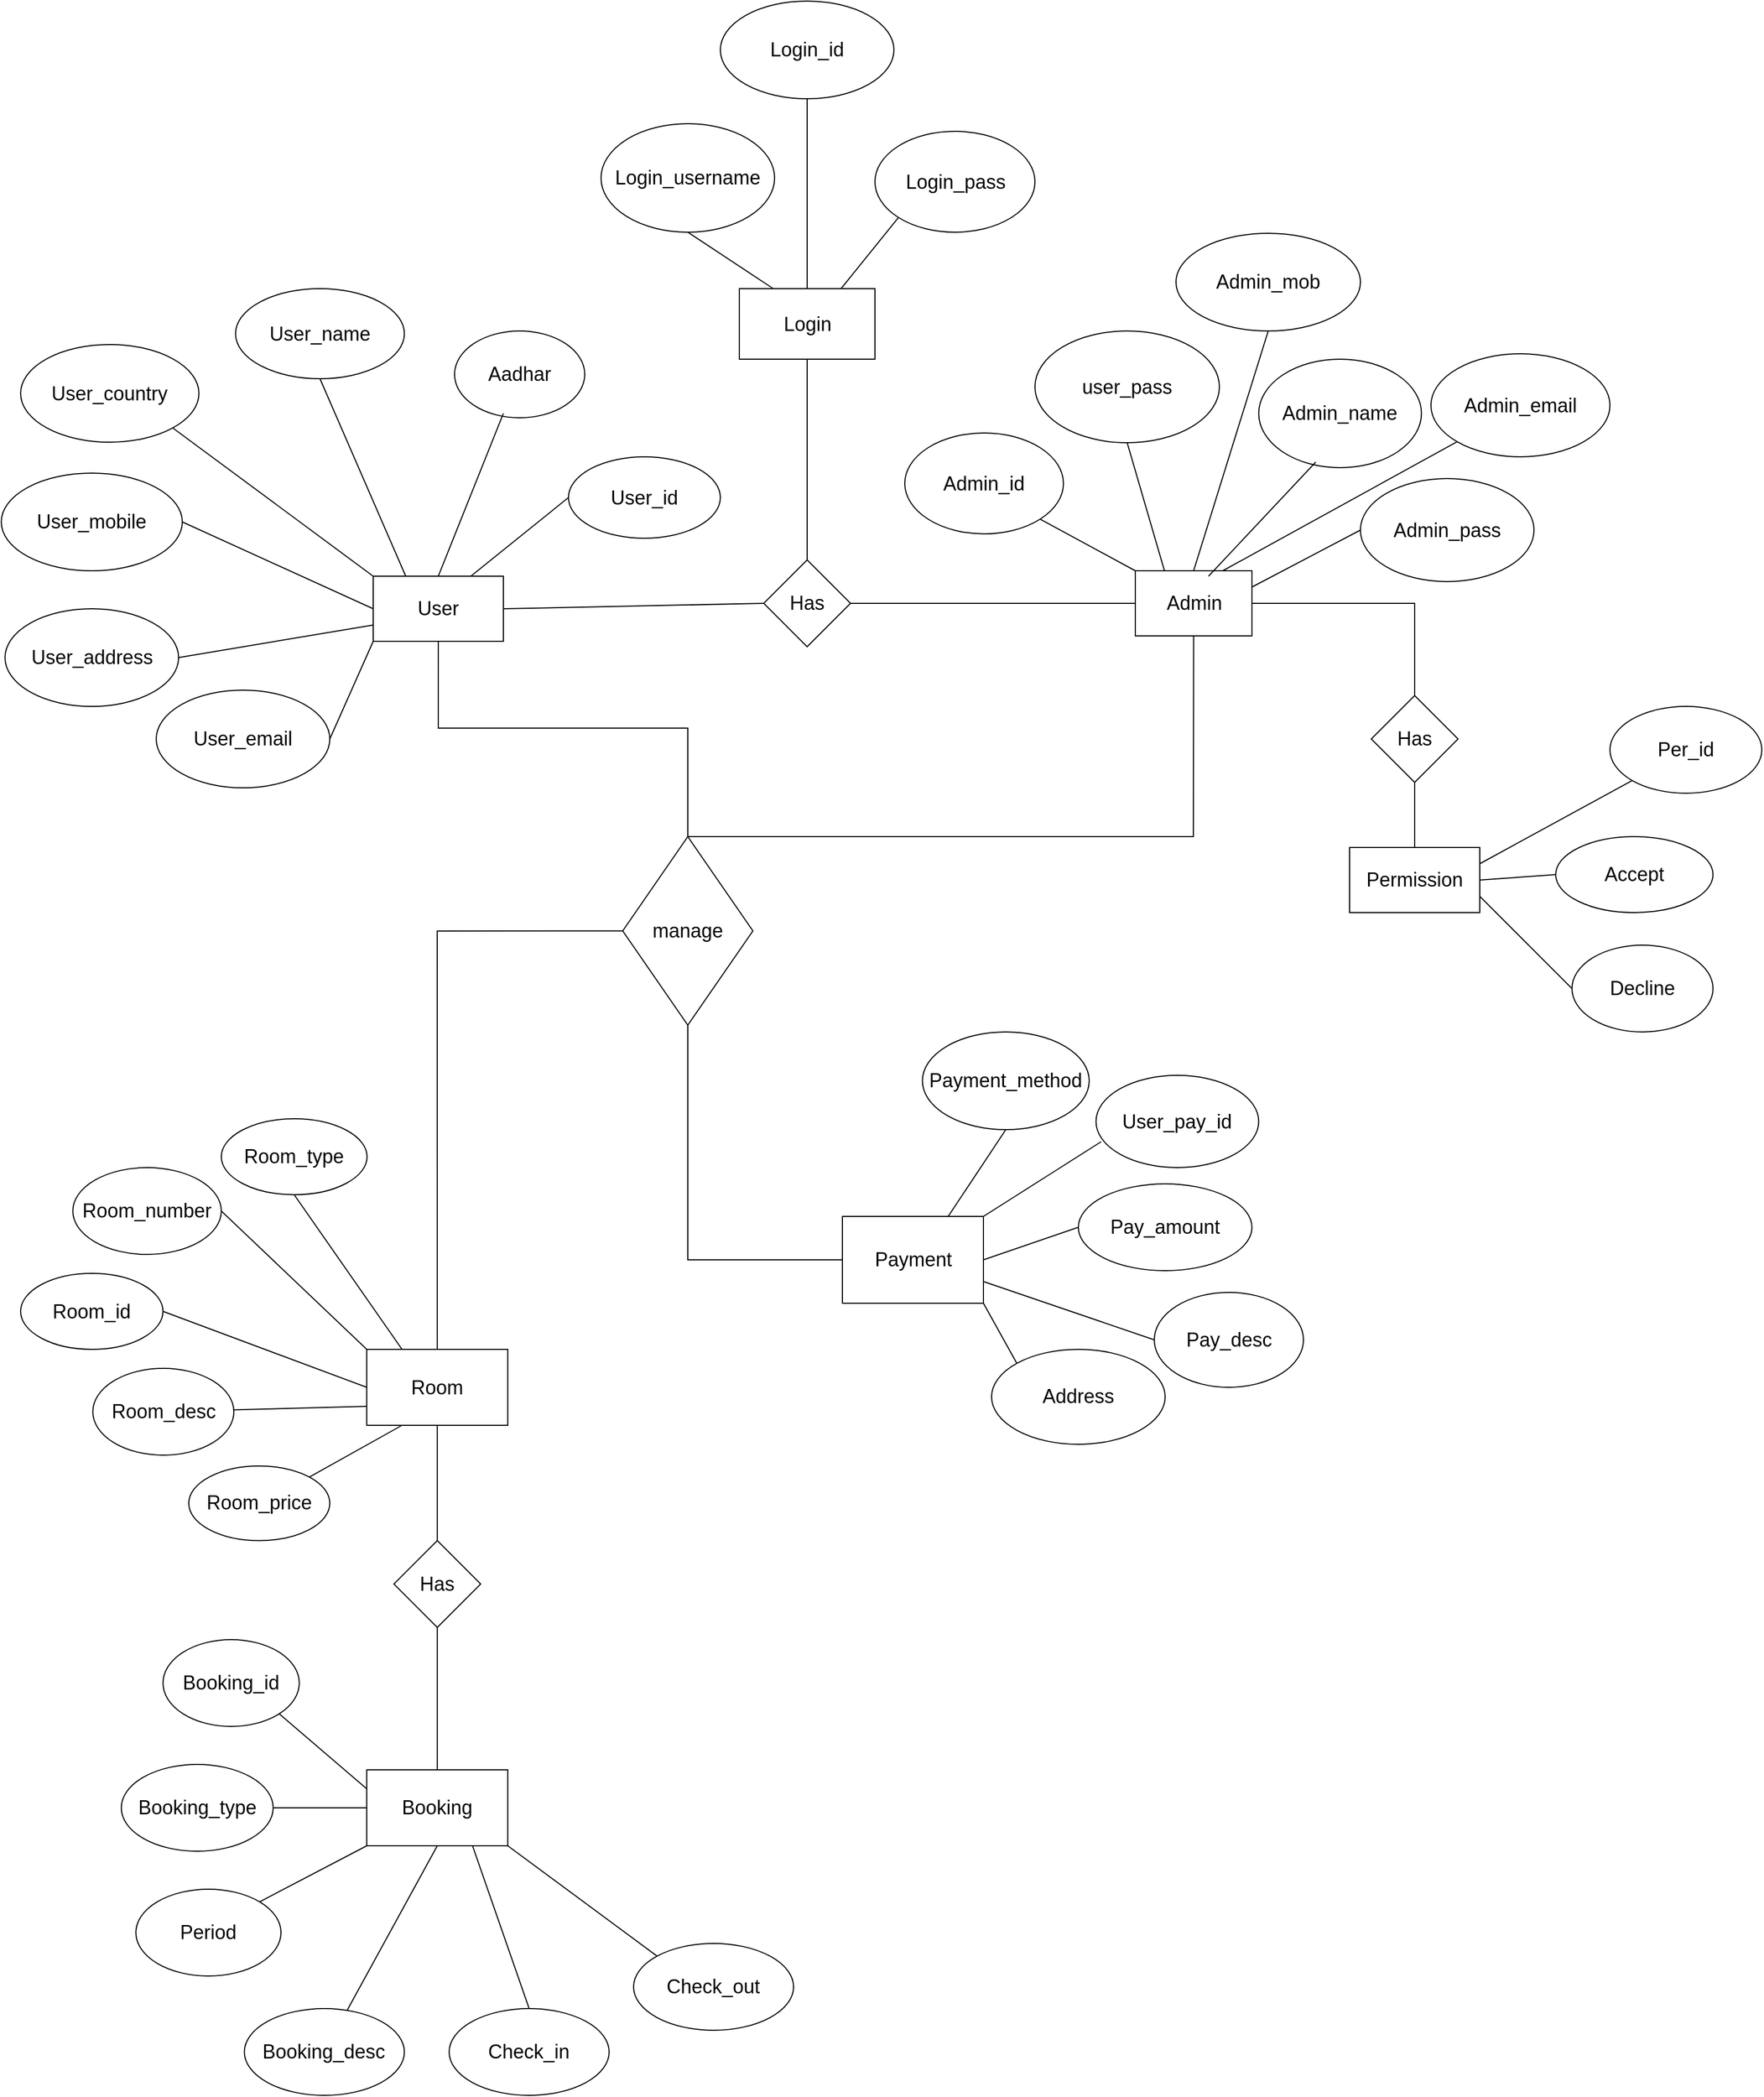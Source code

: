 <mxfile version="21.8.2" type="device">
  <diagram id="R2lEEEUBdFMjLlhIrx00" name="Page-1">
    <mxGraphModel dx="2614" dy="2113" grid="1" gridSize="10" guides="1" tooltips="1" connect="1" arrows="1" fold="1" page="1" pageScale="1" pageWidth="850" pageHeight="1100" math="0" shadow="0" extFonts="Permanent Marker^https://fonts.googleapis.com/css?family=Permanent+Marker">
      <root>
        <mxCell id="0" />
        <mxCell id="1" parent="0" />
        <mxCell id="3sBckK8ojPLTGzXsMFCY-1" value="&lt;font style=&quot;font-size: 18px;&quot;&gt;User&lt;/font&gt;" style="rounded=0;whiteSpace=wrap;html=1;" parent="1" vertex="1">
          <mxGeometry x="230.01" y="260" width="120" height="60" as="geometry" />
        </mxCell>
        <mxCell id="3sBckK8ojPLTGzXsMFCY-2" value="&lt;font style=&quot;font-size: 18px;&quot;&gt;User_id&lt;/font&gt;" style="ellipse;whiteSpace=wrap;html=1;" parent="1" vertex="1">
          <mxGeometry x="410" y="150" width="140" height="75" as="geometry" />
        </mxCell>
        <mxCell id="3sBckK8ojPLTGzXsMFCY-3" value="&lt;font style=&quot;font-size: 18px;&quot;&gt;User_name&lt;/font&gt;" style="ellipse;whiteSpace=wrap;html=1;" parent="1" vertex="1">
          <mxGeometry x="103.13" y="-5" width="155.61" height="83" as="geometry" />
        </mxCell>
        <mxCell id="3sBckK8ojPLTGzXsMFCY-4" value="&lt;font style=&quot;font-size: 18px;&quot;&gt;User_mobile&lt;/font&gt;" style="ellipse;whiteSpace=wrap;html=1;" parent="1" vertex="1">
          <mxGeometry x="-112.82" y="165" width="166.87" height="90" as="geometry" />
        </mxCell>
        <mxCell id="3sBckK8ojPLTGzXsMFCY-5" value="&lt;font style=&quot;font-size: 18px;&quot;&gt;User_address&lt;/font&gt;" style="ellipse;whiteSpace=wrap;html=1;" parent="1" vertex="1">
          <mxGeometry x="-109.38" y="290" width="160" height="90" as="geometry" />
        </mxCell>
        <mxCell id="3sBckK8ojPLTGzXsMFCY-6" value="&lt;font style=&quot;font-size: 18px;&quot;&gt;User_email&lt;/font&gt;" style="ellipse;whiteSpace=wrap;html=1;" parent="1" vertex="1">
          <mxGeometry x="30" y="365" width="160" height="90" as="geometry" />
        </mxCell>
        <mxCell id="3sBckK8ojPLTGzXsMFCY-8" value="&lt;font style=&quot;font-size: 18px;&quot;&gt;User_country&lt;/font&gt;" style="ellipse;whiteSpace=wrap;html=1;" parent="1" vertex="1">
          <mxGeometry x="-95" y="46.5" width="164.37" height="90" as="geometry" />
        </mxCell>
        <mxCell id="3sBckK8ojPLTGzXsMFCY-15" value="&lt;font style=&quot;font-size: 18px;&quot;&gt;Room&lt;/font&gt;" style="rounded=0;whiteSpace=wrap;html=1;" parent="1" vertex="1">
          <mxGeometry x="224.07" y="972.5" width="130" height="70" as="geometry" />
        </mxCell>
        <mxCell id="3sBckK8ojPLTGzXsMFCY-16" value="&lt;font style=&quot;font-size: 18px;&quot;&gt;Room_price&lt;/font&gt;" style="ellipse;whiteSpace=wrap;html=1;" parent="1" vertex="1">
          <mxGeometry x="60" y="1080" width="130" height="68.75" as="geometry" />
        </mxCell>
        <mxCell id="3sBckK8ojPLTGzXsMFCY-17" value="&lt;font style=&quot;font-size: 18px;&quot;&gt;Room_id&lt;/font&gt;" style="ellipse;whiteSpace=wrap;html=1;" parent="1" vertex="1">
          <mxGeometry x="-95" y="902.5" width="131.25" height="70" as="geometry" />
        </mxCell>
        <mxCell id="3sBckK8ojPLTGzXsMFCY-18" value="&lt;font style=&quot;font-size: 18px;&quot;&gt;Room_type&lt;/font&gt;" style="ellipse;whiteSpace=wrap;html=1;" parent="1" vertex="1">
          <mxGeometry x="90" y="760" width="134.37" height="70" as="geometry" />
        </mxCell>
        <mxCell id="3sBckK8ojPLTGzXsMFCY-19" value="&lt;font style=&quot;font-size: 18px;&quot;&gt;Room_number&lt;/font&gt;" style="ellipse;whiteSpace=wrap;html=1;" parent="1" vertex="1">
          <mxGeometry x="-46.87" y="805" width="136.87" height="80" as="geometry" />
        </mxCell>
        <mxCell id="3sBckK8ojPLTGzXsMFCY-31" value="&lt;font style=&quot;font-size: 18px;&quot;&gt;Payment&lt;/font&gt;" style="rounded=0;whiteSpace=wrap;html=1;direction=south;rotation=0;" parent="1" vertex="1">
          <mxGeometry x="662.5" y="850" width="130" height="80" as="geometry" />
        </mxCell>
        <mxCell id="3sBckK8ojPLTGzXsMFCY-33" value="&lt;font style=&quot;font-size: 18px;&quot;&gt;Pay_amount&lt;/font&gt;" style="ellipse;whiteSpace=wrap;html=1;" parent="1" vertex="1">
          <mxGeometry x="880" y="820" width="160" height="80" as="geometry" />
        </mxCell>
        <mxCell id="3sBckK8ojPLTGzXsMFCY-35" value="&lt;font style=&quot;font-size: 18px;&quot;&gt;Pay_desc&lt;/font&gt;" style="ellipse;whiteSpace=wrap;html=1;" parent="1" vertex="1">
          <mxGeometry x="950" y="920" width="137.5" height="87.5" as="geometry" />
        </mxCell>
        <mxCell id="3sBckK8ojPLTGzXsMFCY-36" value="&lt;font style=&quot;font-size: 18px;&quot;&gt;User_pay_id&lt;/font&gt;" style="ellipse;whiteSpace=wrap;html=1;" parent="1" vertex="1">
          <mxGeometry x="896.25" y="720" width="150" height="85" as="geometry" />
        </mxCell>
        <mxCell id="3sBckK8ojPLTGzXsMFCY-37" value="&lt;font style=&quot;font-size: 18px;&quot;&gt;Address&lt;/font&gt;" style="ellipse;whiteSpace=wrap;html=1;direction=south;rotation=0;" parent="1" vertex="1">
          <mxGeometry x="800" y="972.5" width="160" height="87.5" as="geometry" />
        </mxCell>
        <mxCell id="3sBckK8ojPLTGzXsMFCY-44" value="&lt;font style=&quot;font-size: 18px;&quot;&gt;Admin&lt;/font&gt;" style="rounded=0;whiteSpace=wrap;html=1;" parent="1" vertex="1">
          <mxGeometry x="932.5" y="255" width="107.5" height="60" as="geometry" />
        </mxCell>
        <mxCell id="3sBckK8ojPLTGzXsMFCY-45" value="&lt;font style=&quot;font-size: 18px;&quot;&gt;Admin_id&lt;/font&gt;" style="ellipse;whiteSpace=wrap;html=1;" parent="1" vertex="1">
          <mxGeometry x="720" y="128" width="146.25" height="93" as="geometry" />
        </mxCell>
        <mxCell id="3sBckK8ojPLTGzXsMFCY-46" value="&lt;font style=&quot;font-size: 18px;&quot;&gt;user_pass&lt;/font&gt;" style="ellipse;whiteSpace=wrap;html=1;" parent="1" vertex="1">
          <mxGeometry x="840" y="34" width="170" height="103" as="geometry" />
        </mxCell>
        <mxCell id="3sBckK8ojPLTGzXsMFCY-47" value="&lt;font style=&quot;font-size: 18px;&quot;&gt;Admin_name&lt;/font&gt;" style="ellipse;whiteSpace=wrap;html=1;" parent="1" vertex="1">
          <mxGeometry x="1046.25" y="60" width="150" height="100" as="geometry" />
        </mxCell>
        <mxCell id="3sBckK8ojPLTGzXsMFCY-49" value="&lt;font style=&quot;font-size: 18px;&quot;&gt;Admin_pass&lt;/font&gt;" style="ellipse;whiteSpace=wrap;html=1;" parent="1" vertex="1">
          <mxGeometry x="1140" y="170" width="160" height="95" as="geometry" />
        </mxCell>
        <mxCell id="3sBckK8ojPLTGzXsMFCY-50" value="&lt;font style=&quot;font-size: 18px;&quot;&gt;Admin_email&lt;/font&gt;" style="ellipse;whiteSpace=wrap;html=1;" parent="1" vertex="1">
          <mxGeometry x="1205" y="55" width="165" height="95" as="geometry" />
        </mxCell>
        <mxCell id="3sBckK8ojPLTGzXsMFCY-51" value="&lt;font style=&quot;font-size: 18px;&quot;&gt;Admin_mob&lt;/font&gt;" style="ellipse;whiteSpace=wrap;html=1;" parent="1" vertex="1">
          <mxGeometry x="970" y="-56" width="170" height="90" as="geometry" />
        </mxCell>
        <mxCell id="3sBckK8ojPLTGzXsMFCY-52" value="&lt;font style=&quot;font-size: 18px;&quot;&gt;Login&lt;/font&gt;" style="whiteSpace=wrap;html=1;rounded=0;" parent="1" vertex="1">
          <mxGeometry x="567.5" y="-5" width="125" height="65" as="geometry" />
        </mxCell>
        <mxCell id="3sBckK8ojPLTGzXsMFCY-54" value="&lt;font style=&quot;font-size: 18px;&quot;&gt;Login_username&lt;/font&gt;" style="ellipse;whiteSpace=wrap;html=1;" parent="1" vertex="1">
          <mxGeometry x="440" y="-157" width="160" height="100" as="geometry" />
        </mxCell>
        <mxCell id="3sBckK8ojPLTGzXsMFCY-55" value="&lt;font style=&quot;font-size: 18px;&quot;&gt;Login_pass&lt;/font&gt;" style="ellipse;whiteSpace=wrap;html=1;" parent="1" vertex="1">
          <mxGeometry x="692.5" y="-150" width="147.5" height="93" as="geometry" />
        </mxCell>
        <mxCell id="3sBckK8ojPLTGzXsMFCY-56" value="&lt;font style=&quot;font-size: 18px;&quot;&gt;Login_id&lt;/font&gt;" style="ellipse;whiteSpace=wrap;html=1;" parent="1" vertex="1">
          <mxGeometry x="550" y="-270" width="160" height="90" as="geometry" />
        </mxCell>
        <mxCell id="3sBckK8ojPLTGzXsMFCY-65" value="&lt;font style=&quot;font-size: 18px;&quot;&gt;Booking&lt;/font&gt;" style="rounded=0;whiteSpace=wrap;html=1;" parent="1" vertex="1">
          <mxGeometry x="224.07" y="1360" width="130" height="70" as="geometry" />
        </mxCell>
        <mxCell id="3sBckK8ojPLTGzXsMFCY-66" value="&lt;font style=&quot;font-size: 18px;&quot;&gt;Booking_desc&lt;/font&gt;" style="ellipse;whiteSpace=wrap;html=1;" parent="1" vertex="1">
          <mxGeometry x="111.25" y="1580" width="147.49" height="80" as="geometry" />
        </mxCell>
        <mxCell id="3sBckK8ojPLTGzXsMFCY-67" value="&lt;font style=&quot;font-size: 18px;&quot;&gt;Booking_type&lt;/font&gt;" style="ellipse;whiteSpace=wrap;html=1;" parent="1" vertex="1">
          <mxGeometry x="-2.19" y="1355" width="140" height="80" as="geometry" />
        </mxCell>
        <mxCell id="3sBckK8ojPLTGzXsMFCY-68" value="&lt;font style=&quot;font-size: 18px;&quot;&gt;Booking_id&lt;/font&gt;" style="ellipse;whiteSpace=wrap;html=1;" parent="1" vertex="1">
          <mxGeometry x="36.25" y="1240" width="125.63" height="80" as="geometry" />
        </mxCell>
        <mxCell id="3sBckK8ojPLTGzXsMFCY-71" value="&lt;font style=&quot;font-size: 18px;&quot;&gt;Period&lt;/font&gt;" style="ellipse;whiteSpace=wrap;html=1;" parent="1" vertex="1">
          <mxGeometry x="11.26" y="1470" width="133.75" height="80" as="geometry" />
        </mxCell>
        <mxCell id="3sBckK8ojPLTGzXsMFCY-75" value="&lt;font style=&quot;font-size: 18px;&quot;&gt;manage&lt;/font&gt;" style="rhombus;whiteSpace=wrap;html=1;" parent="1" vertex="1">
          <mxGeometry x="460" y="500" width="120" height="173.75" as="geometry" />
        </mxCell>
        <mxCell id="3sBckK8ojPLTGzXsMFCY-76" value="&lt;font style=&quot;font-size: 18px;&quot;&gt;Payment_method&lt;/font&gt;" style="ellipse;whiteSpace=wrap;html=1;" parent="1" vertex="1">
          <mxGeometry x="736.25" y="680" width="153.75" height="90" as="geometry" />
        </mxCell>
        <mxCell id="3sBckK8ojPLTGzXsMFCY-83" value="&lt;font style=&quot;font-size: 18px;&quot;&gt;Has&lt;/font&gt;" style="rhombus;whiteSpace=wrap;html=1;" parent="1" vertex="1">
          <mxGeometry x="590" y="245" width="80" height="80" as="geometry" />
        </mxCell>
        <mxCell id="3sBckK8ojPLTGzXsMFCY-84" value="" style="endArrow=none;html=1;rounded=0;exitX=0;exitY=0.5;exitDx=0;exitDy=0;entryX=1;entryY=0.5;entryDx=0;entryDy=0;" parent="1" source="3sBckK8ojPLTGzXsMFCY-83" target="3sBckK8ojPLTGzXsMFCY-1" edge="1">
          <mxGeometry width="50" height="50" relative="1" as="geometry">
            <mxPoint x="250" y="390" as="sourcePoint" />
            <mxPoint x="340" y="280" as="targetPoint" />
          </mxGeometry>
        </mxCell>
        <mxCell id="3sBckK8ojPLTGzXsMFCY-85" value="" style="endArrow=none;html=1;rounded=0;exitX=0.5;exitY=0;exitDx=0;exitDy=0;entryX=0.5;entryY=1;entryDx=0;entryDy=0;" parent="1" source="3sBckK8ojPLTGzXsMFCY-83" target="3sBckK8ojPLTGzXsMFCY-52" edge="1">
          <mxGeometry width="50" height="50" relative="1" as="geometry">
            <mxPoint x="250" y="390" as="sourcePoint" />
            <mxPoint x="560" y="280" as="targetPoint" />
            <Array as="points" />
          </mxGeometry>
        </mxCell>
        <mxCell id="3sBckK8ojPLTGzXsMFCY-86" value="" style="endArrow=none;html=1;rounded=0;entryX=1;entryY=0.5;entryDx=0;entryDy=0;exitX=0;exitY=0.5;exitDx=0;exitDy=0;" parent="1" source="3sBckK8ojPLTGzXsMFCY-44" target="3sBckK8ojPLTGzXsMFCY-83" edge="1">
          <mxGeometry width="50" height="50" relative="1" as="geometry">
            <mxPoint x="250" y="390" as="sourcePoint" />
            <mxPoint x="300" y="340" as="targetPoint" />
          </mxGeometry>
        </mxCell>
        <mxCell id="3sBckK8ojPLTGzXsMFCY-93" value="" style="endArrow=none;html=1;rounded=0;entryX=0;entryY=0.25;entryDx=0;entryDy=0;exitX=0.5;exitY=1;exitDx=0;exitDy=0;" parent="1" source="3sBckK8ojPLTGzXsMFCY-76" target="3sBckK8ojPLTGzXsMFCY-31" edge="1">
          <mxGeometry width="50" height="50" relative="1" as="geometry">
            <mxPoint x="380" y="610" as="sourcePoint" />
            <mxPoint x="430" y="560" as="targetPoint" />
          </mxGeometry>
        </mxCell>
        <mxCell id="3sBckK8ojPLTGzXsMFCY-95" value="" style="endArrow=none;html=1;rounded=0;exitX=0.5;exitY=0;exitDx=0;exitDy=0;entryX=0.5;entryY=1;entryDx=0;entryDy=0;" parent="1" source="3sBckK8ojPLTGzXsMFCY-75" target="3sBckK8ojPLTGzXsMFCY-1" edge="1">
          <mxGeometry width="50" height="50" relative="1" as="geometry">
            <mxPoint x="380" y="610" as="sourcePoint" />
            <mxPoint x="285" y="310" as="targetPoint" />
            <Array as="points">
              <mxPoint x="520" y="400" />
              <mxPoint x="290" y="400" />
            </Array>
          </mxGeometry>
        </mxCell>
        <mxCell id="3sBckK8ojPLTGzXsMFCY-96" value="" style="endArrow=none;html=1;rounded=0;entryX=0.5;entryY=1;entryDx=0;entryDy=0;exitX=0.5;exitY=1;exitDx=0;exitDy=0;" parent="1" source="3sBckK8ojPLTGzXsMFCY-31" target="3sBckK8ojPLTGzXsMFCY-75" edge="1">
          <mxGeometry width="50" height="50" relative="1" as="geometry">
            <mxPoint x="720" y="830" as="sourcePoint" />
            <mxPoint x="430" y="670" as="targetPoint" />
            <Array as="points">
              <mxPoint x="520" y="890" />
            </Array>
          </mxGeometry>
        </mxCell>
        <mxCell id="3sBckK8ojPLTGzXsMFCY-110" value="" style="endArrow=none;html=1;rounded=0;entryX=1;entryY=1;entryDx=0;entryDy=0;exitX=0;exitY=0;exitDx=0;exitDy=0;" parent="1" source="3sBckK8ojPLTGzXsMFCY-44" target="3sBckK8ojPLTGzXsMFCY-45" edge="1">
          <mxGeometry width="50" height="50" relative="1" as="geometry">
            <mxPoint x="440" y="420" as="sourcePoint" />
            <mxPoint x="490" y="370" as="targetPoint" />
          </mxGeometry>
        </mxCell>
        <mxCell id="3sBckK8ojPLTGzXsMFCY-111" value="" style="endArrow=none;html=1;rounded=0;entryX=0.5;entryY=1;entryDx=0;entryDy=0;exitX=0.25;exitY=0;exitDx=0;exitDy=0;" parent="1" source="3sBckK8ojPLTGzXsMFCY-44" target="3sBckK8ojPLTGzXsMFCY-46" edge="1">
          <mxGeometry width="50" height="50" relative="1" as="geometry">
            <mxPoint x="440" y="300" as="sourcePoint" />
            <mxPoint x="490" y="250" as="targetPoint" />
          </mxGeometry>
        </mxCell>
        <mxCell id="3sBckK8ojPLTGzXsMFCY-112" value="" style="endArrow=none;html=1;rounded=0;entryX=0.5;entryY=1;entryDx=0;entryDy=0;exitX=0.5;exitY=0;exitDx=0;exitDy=0;" parent="1" source="3sBckK8ojPLTGzXsMFCY-44" target="3sBckK8ojPLTGzXsMFCY-51" edge="1">
          <mxGeometry width="50" height="50" relative="1" as="geometry">
            <mxPoint x="986" y="250" as="sourcePoint" />
            <mxPoint x="460" y="60" as="targetPoint" />
            <Array as="points" />
          </mxGeometry>
        </mxCell>
        <mxCell id="3sBckK8ojPLTGzXsMFCY-113" value="" style="endArrow=none;html=1;rounded=0;entryX=0.35;entryY=0.949;entryDx=0;entryDy=0;entryPerimeter=0;" parent="1" target="3sBckK8ojPLTGzXsMFCY-47" edge="1">
          <mxGeometry width="50" height="50" relative="1" as="geometry">
            <mxPoint x="1000" y="260" as="sourcePoint" />
            <mxPoint x="490" y="250" as="targetPoint" />
          </mxGeometry>
        </mxCell>
        <mxCell id="3sBckK8ojPLTGzXsMFCY-114" value="" style="endArrow=none;html=1;rounded=0;entryX=0;entryY=1;entryDx=0;entryDy=0;exitX=0.75;exitY=0;exitDx=0;exitDy=0;" parent="1" source="3sBckK8ojPLTGzXsMFCY-44" target="3sBckK8ojPLTGzXsMFCY-50" edge="1">
          <mxGeometry width="50" height="50" relative="1" as="geometry">
            <mxPoint x="440" y="300" as="sourcePoint" />
            <mxPoint x="490" y="250" as="targetPoint" />
          </mxGeometry>
        </mxCell>
        <mxCell id="3sBckK8ojPLTGzXsMFCY-115" value="" style="endArrow=none;html=1;rounded=0;exitX=1;exitY=0.25;exitDx=0;exitDy=0;entryX=0;entryY=0.5;entryDx=0;entryDy=0;" parent="1" source="3sBckK8ojPLTGzXsMFCY-44" target="3sBckK8ojPLTGzXsMFCY-49" edge="1">
          <mxGeometry width="50" height="50" relative="1" as="geometry">
            <mxPoint x="440" y="300" as="sourcePoint" />
            <mxPoint x="1130" y="240" as="targetPoint" />
            <Array as="points" />
          </mxGeometry>
        </mxCell>
        <mxCell id="3sBckK8ojPLTGzXsMFCY-116" value="" style="endArrow=none;html=1;rounded=0;entryX=0;entryY=0.5;entryDx=0;entryDy=0;exitX=0.75;exitY=0;exitDx=0;exitDy=0;" parent="1" source="3sBckK8ojPLTGzXsMFCY-1" target="3sBckK8ojPLTGzXsMFCY-2" edge="1">
          <mxGeometry width="50" height="50" relative="1" as="geometry">
            <mxPoint x="440" y="330" as="sourcePoint" />
            <mxPoint x="490" y="280" as="targetPoint" />
          </mxGeometry>
        </mxCell>
        <mxCell id="3sBckK8ojPLTGzXsMFCY-117" value="" style="endArrow=none;html=1;rounded=0;entryX=0.5;entryY=1;entryDx=0;entryDy=0;exitX=0.25;exitY=0;exitDx=0;exitDy=0;" parent="1" source="3sBckK8ojPLTGzXsMFCY-1" target="3sBckK8ojPLTGzXsMFCY-3" edge="1">
          <mxGeometry width="50" height="50" relative="1" as="geometry">
            <mxPoint x="440" y="330" as="sourcePoint" />
            <mxPoint x="490" y="280" as="targetPoint" />
          </mxGeometry>
        </mxCell>
        <mxCell id="3sBckK8ojPLTGzXsMFCY-118" value="" style="endArrow=none;html=1;rounded=0;entryX=1;entryY=1;entryDx=0;entryDy=0;exitX=0;exitY=0;exitDx=0;exitDy=0;" parent="1" source="3sBckK8ojPLTGzXsMFCY-1" target="3sBckK8ojPLTGzXsMFCY-8" edge="1">
          <mxGeometry width="50" height="50" relative="1" as="geometry">
            <mxPoint x="240" y="273" as="sourcePoint" />
            <mxPoint x="490" y="280" as="targetPoint" />
          </mxGeometry>
        </mxCell>
        <mxCell id="3sBckK8ojPLTGzXsMFCY-119" value="" style="endArrow=none;html=1;rounded=0;entryX=0;entryY=0.5;entryDx=0;entryDy=0;exitX=1;exitY=0.5;exitDx=0;exitDy=0;" parent="1" source="3sBckK8ojPLTGzXsMFCY-4" target="3sBckK8ojPLTGzXsMFCY-1" edge="1">
          <mxGeometry width="50" height="50" relative="1" as="geometry">
            <mxPoint x="440" y="330" as="sourcePoint" />
            <mxPoint x="490" y="280" as="targetPoint" />
          </mxGeometry>
        </mxCell>
        <mxCell id="3sBckK8ojPLTGzXsMFCY-120" value="" style="endArrow=none;html=1;rounded=0;exitX=1;exitY=0.5;exitDx=0;exitDy=0;entryX=0;entryY=0.75;entryDx=0;entryDy=0;" parent="1" source="3sBckK8ojPLTGzXsMFCY-5" target="3sBckK8ojPLTGzXsMFCY-1" edge="1">
          <mxGeometry width="50" height="50" relative="1" as="geometry">
            <mxPoint x="440" y="330" as="sourcePoint" />
            <mxPoint x="490" y="280" as="targetPoint" />
          </mxGeometry>
        </mxCell>
        <mxCell id="3sBckK8ojPLTGzXsMFCY-121" value="" style="endArrow=none;html=1;rounded=0;exitX=1;exitY=0.5;exitDx=0;exitDy=0;entryX=0;entryY=1;entryDx=0;entryDy=0;" parent="1" source="3sBckK8ojPLTGzXsMFCY-6" target="3sBckK8ojPLTGzXsMFCY-1" edge="1">
          <mxGeometry width="50" height="50" relative="1" as="geometry">
            <mxPoint x="440" y="330" as="sourcePoint" />
            <mxPoint x="490" y="280" as="targetPoint" />
          </mxGeometry>
        </mxCell>
        <mxCell id="3sBckK8ojPLTGzXsMFCY-122" value="" style="endArrow=none;html=1;rounded=0;entryX=0.5;entryY=1;entryDx=0;entryDy=0;exitX=0.5;exitY=0;exitDx=0;exitDy=0;" parent="1" source="3sBckK8ojPLTGzXsMFCY-52" target="3sBckK8ojPLTGzXsMFCY-56" edge="1">
          <mxGeometry width="50" height="50" relative="1" as="geometry">
            <mxPoint x="440" y="360" as="sourcePoint" />
            <mxPoint x="490" y="310" as="targetPoint" />
          </mxGeometry>
        </mxCell>
        <mxCell id="3sBckK8ojPLTGzXsMFCY-123" value="" style="endArrow=none;html=1;rounded=0;entryX=0.5;entryY=1;entryDx=0;entryDy=0;exitX=0.25;exitY=0;exitDx=0;exitDy=0;" parent="1" source="3sBckK8ojPLTGzXsMFCY-52" target="3sBckK8ojPLTGzXsMFCY-54" edge="1">
          <mxGeometry width="50" height="50" relative="1" as="geometry">
            <mxPoint x="480" y="160" as="sourcePoint" />
            <mxPoint x="490" y="310" as="targetPoint" />
          </mxGeometry>
        </mxCell>
        <mxCell id="3sBckK8ojPLTGzXsMFCY-124" value="" style="endArrow=none;html=1;rounded=0;entryX=0;entryY=1;entryDx=0;entryDy=0;exitX=0.75;exitY=0;exitDx=0;exitDy=0;" parent="1" source="3sBckK8ojPLTGzXsMFCY-52" target="3sBckK8ojPLTGzXsMFCY-55" edge="1">
          <mxGeometry width="50" height="50" relative="1" as="geometry">
            <mxPoint x="440" y="360" as="sourcePoint" />
            <mxPoint x="490" y="310" as="targetPoint" />
            <Array as="points" />
          </mxGeometry>
        </mxCell>
        <mxCell id="3sBckK8ojPLTGzXsMFCY-131" value="" style="endArrow=none;html=1;rounded=0;entryX=1;entryY=0.5;entryDx=0;entryDy=0;exitX=0;exitY=0.5;exitDx=0;exitDy=0;" parent="1" source="3sBckK8ojPLTGzXsMFCY-15" target="3sBckK8ojPLTGzXsMFCY-17" edge="1">
          <mxGeometry width="50" height="50" relative="1" as="geometry">
            <mxPoint x="670" y="810" as="sourcePoint" />
            <mxPoint x="470" y="850" as="targetPoint" />
          </mxGeometry>
        </mxCell>
        <mxCell id="3sBckK8ojPLTGzXsMFCY-132" value="" style="endArrow=none;html=1;rounded=0;entryX=0.5;entryY=1;entryDx=0;entryDy=0;exitX=0.25;exitY=0;exitDx=0;exitDy=0;" parent="1" source="3sBckK8ojPLTGzXsMFCY-15" target="3sBckK8ojPLTGzXsMFCY-18" edge="1">
          <mxGeometry width="50" height="50" relative="1" as="geometry">
            <mxPoint x="420" y="900" as="sourcePoint" />
            <mxPoint x="470" y="850" as="targetPoint" />
          </mxGeometry>
        </mxCell>
        <mxCell id="3sBckK8ojPLTGzXsMFCY-133" value="" style="endArrow=none;html=1;rounded=0;entryX=1;entryY=0.5;entryDx=0;entryDy=0;exitX=0;exitY=0;exitDx=0;exitDy=0;" parent="1" source="3sBckK8ojPLTGzXsMFCY-15" target="3sBckK8ojPLTGzXsMFCY-19" edge="1">
          <mxGeometry width="50" height="50" relative="1" as="geometry">
            <mxPoint x="420" y="900" as="sourcePoint" />
            <mxPoint x="470" y="850" as="targetPoint" />
          </mxGeometry>
        </mxCell>
        <mxCell id="3sBckK8ojPLTGzXsMFCY-134" value="" style="endArrow=none;html=1;rounded=0;entryX=1;entryY=0;entryDx=0;entryDy=0;exitX=0.25;exitY=1;exitDx=0;exitDy=0;" parent="1" source="3sBckK8ojPLTGzXsMFCY-15" target="3sBckK8ojPLTGzXsMFCY-16" edge="1">
          <mxGeometry width="50" height="50" relative="1" as="geometry">
            <mxPoint x="631" y="853" as="sourcePoint" />
            <mxPoint x="470" y="850" as="targetPoint" />
          </mxGeometry>
        </mxCell>
        <mxCell id="3sBckK8ojPLTGzXsMFCY-135" value="" style="endArrow=none;html=1;rounded=0;entryX=1;entryY=0;entryDx=0;entryDy=0;exitX=0;exitY=1;exitDx=0;exitDy=0;" parent="1" source="3sBckK8ojPLTGzXsMFCY-65" target="3sBckK8ojPLTGzXsMFCY-71" edge="1">
          <mxGeometry width="50" height="50" relative="1" as="geometry">
            <mxPoint x="420" y="990" as="sourcePoint" />
            <mxPoint x="470" y="940" as="targetPoint" />
          </mxGeometry>
        </mxCell>
        <mxCell id="3sBckK8ojPLTGzXsMFCY-139" value="" style="endArrow=none;html=1;rounded=0;entryX=1;entryY=1;entryDx=0;entryDy=0;exitX=0;exitY=0.25;exitDx=0;exitDy=0;" parent="1" source="3sBckK8ojPLTGzXsMFCY-65" target="3sBckK8ojPLTGzXsMFCY-68" edge="1">
          <mxGeometry width="50" height="50" relative="1" as="geometry">
            <mxPoint x="420" y="990" as="sourcePoint" />
            <mxPoint x="470" y="940" as="targetPoint" />
            <Array as="points" />
          </mxGeometry>
        </mxCell>
        <mxCell id="3sBckK8ojPLTGzXsMFCY-140" value="" style="endArrow=none;html=1;rounded=0;entryX=1;entryY=0.5;entryDx=0;entryDy=0;exitX=0;exitY=0.5;exitDx=0;exitDy=0;" parent="1" source="3sBckK8ojPLTGzXsMFCY-65" target="3sBckK8ojPLTGzXsMFCY-67" edge="1">
          <mxGeometry width="50" height="50" relative="1" as="geometry">
            <mxPoint x="420" y="990" as="sourcePoint" />
            <mxPoint x="470" y="940" as="targetPoint" />
            <Array as="points" />
          </mxGeometry>
        </mxCell>
        <mxCell id="3sBckK8ojPLTGzXsMFCY-141" value="" style="endArrow=none;html=1;rounded=0;exitX=0.5;exitY=1;exitDx=0;exitDy=0;" parent="1" source="3sBckK8ojPLTGzXsMFCY-65" target="3sBckK8ojPLTGzXsMFCY-66" edge="1">
          <mxGeometry width="50" height="50" relative="1" as="geometry">
            <mxPoint x="350" y="1300" as="sourcePoint" />
            <mxPoint x="470" y="940" as="targetPoint" />
          </mxGeometry>
        </mxCell>
        <mxCell id="3sBckK8ojPLTGzXsMFCY-142" value="&lt;font style=&quot;font-size: 18px;&quot;&gt;Room_desc&lt;/font&gt;" style="ellipse;whiteSpace=wrap;html=1;" parent="1" vertex="1">
          <mxGeometry x="-28.43" y="990" width="130" height="80" as="geometry" />
        </mxCell>
        <mxCell id="3sBckK8ojPLTGzXsMFCY-143" value="" style="endArrow=none;html=1;rounded=0;entryX=0;entryY=0.75;entryDx=0;entryDy=0;" parent="1" source="3sBckK8ojPLTGzXsMFCY-142" target="3sBckK8ojPLTGzXsMFCY-15" edge="1">
          <mxGeometry width="50" height="50" relative="1" as="geometry">
            <mxPoint x="420" y="990" as="sourcePoint" />
            <mxPoint x="470" y="940" as="targetPoint" />
          </mxGeometry>
        </mxCell>
        <mxCell id="3sBckK8ojPLTGzXsMFCY-144" value="" style="endArrow=none;html=1;rounded=0;entryX=0;entryY=1;entryDx=0;entryDy=0;exitX=1;exitY=0;exitDx=0;exitDy=0;" parent="1" source="3sBckK8ojPLTGzXsMFCY-31" target="3sBckK8ojPLTGzXsMFCY-37" edge="1">
          <mxGeometry width="50" height="50" relative="1" as="geometry">
            <mxPoint x="380" y="740" as="sourcePoint" />
            <mxPoint x="430" y="690" as="targetPoint" />
          </mxGeometry>
        </mxCell>
        <mxCell id="3sBckK8ojPLTGzXsMFCY-146" value="" style="endArrow=none;html=1;rounded=0;entryX=0;entryY=0.5;entryDx=0;entryDy=0;exitX=0.75;exitY=0;exitDx=0;exitDy=0;" parent="1" source="3sBckK8ojPLTGzXsMFCY-31" target="3sBckK8ojPLTGzXsMFCY-35" edge="1">
          <mxGeometry width="50" height="50" relative="1" as="geometry">
            <mxPoint x="380" y="740" as="sourcePoint" />
            <mxPoint x="430" y="690" as="targetPoint" />
          </mxGeometry>
        </mxCell>
        <mxCell id="3sBckK8ojPLTGzXsMFCY-147" value="" style="endArrow=none;html=1;rounded=0;exitX=0.5;exitY=0;exitDx=0;exitDy=0;entryX=0;entryY=0.5;entryDx=0;entryDy=0;" parent="1" source="3sBckK8ojPLTGzXsMFCY-31" target="3sBckK8ojPLTGzXsMFCY-33" edge="1">
          <mxGeometry width="50" height="50" relative="1" as="geometry">
            <mxPoint x="380" y="740" as="sourcePoint" />
            <mxPoint x="1010" y="850" as="targetPoint" />
            <Array as="points" />
          </mxGeometry>
        </mxCell>
        <mxCell id="3sBckK8ojPLTGzXsMFCY-148" value="" style="endArrow=none;html=1;rounded=0;entryX=0.032;entryY=0.719;entryDx=0;entryDy=0;exitX=0;exitY=0;exitDx=0;exitDy=0;entryPerimeter=0;" parent="1" source="3sBckK8ojPLTGzXsMFCY-31" target="3sBckK8ojPLTGzXsMFCY-36" edge="1">
          <mxGeometry width="50" height="50" relative="1" as="geometry">
            <mxPoint x="380" y="740" as="sourcePoint" />
            <mxPoint x="430" y="690" as="targetPoint" />
          </mxGeometry>
        </mxCell>
        <mxCell id="UMABrETS_sxgD7Yc1D4Y-10" value="&lt;font style=&quot;font-size: 18px;&quot;&gt;Permission&lt;/font&gt;" style="rounded=0;whiteSpace=wrap;html=1;" parent="1" vertex="1">
          <mxGeometry x="1130" y="510" width="120" height="60" as="geometry" />
        </mxCell>
        <mxCell id="UMABrETS_sxgD7Yc1D4Y-13" value="" style="endArrow=none;html=1;rounded=0;entryX=1;entryY=0.25;entryDx=0;entryDy=0;exitX=0;exitY=1;exitDx=0;exitDy=0;" parent="1" source="UMABrETS_sxgD7Yc1D4Y-17" target="UMABrETS_sxgD7Yc1D4Y-10" edge="1">
          <mxGeometry width="50" height="50" relative="1" as="geometry">
            <mxPoint x="1020" y="420" as="sourcePoint" />
            <mxPoint x="520" y="480" as="targetPoint" />
          </mxGeometry>
        </mxCell>
        <mxCell id="UMABrETS_sxgD7Yc1D4Y-15" value="&lt;font style=&quot;font-size: 18px;&quot;&gt;Decline&lt;/font&gt;" style="ellipse;whiteSpace=wrap;html=1;" parent="1" vertex="1">
          <mxGeometry x="1335" y="600" width="130" height="80" as="geometry" />
        </mxCell>
        <mxCell id="UMABrETS_sxgD7Yc1D4Y-16" value="&lt;font style=&quot;font-size: 18px;&quot;&gt;Accept&lt;/font&gt;" style="ellipse;whiteSpace=wrap;html=1;" parent="1" vertex="1">
          <mxGeometry x="1320" y="500" width="145" height="70" as="geometry" />
        </mxCell>
        <mxCell id="UMABrETS_sxgD7Yc1D4Y-17" value="&lt;font style=&quot;font-size: 18px;&quot;&gt;Per_id&lt;/font&gt;" style="ellipse;whiteSpace=wrap;html=1;" parent="1" vertex="1">
          <mxGeometry x="1370" y="380" width="140" height="80" as="geometry" />
        </mxCell>
        <mxCell id="UMABrETS_sxgD7Yc1D4Y-18" value="" style="endArrow=none;html=1;rounded=0;entryX=0;entryY=0.5;entryDx=0;entryDy=0;exitX=1;exitY=0.5;exitDx=0;exitDy=0;" parent="1" source="UMABrETS_sxgD7Yc1D4Y-10" target="UMABrETS_sxgD7Yc1D4Y-16" edge="1">
          <mxGeometry width="50" height="50" relative="1" as="geometry">
            <mxPoint x="980" y="530" as="sourcePoint" />
            <mxPoint x="520" y="480" as="targetPoint" />
          </mxGeometry>
        </mxCell>
        <mxCell id="UMABrETS_sxgD7Yc1D4Y-19" value="" style="endArrow=none;html=1;rounded=0;entryX=0;entryY=0.5;entryDx=0;entryDy=0;exitX=1;exitY=0.75;exitDx=0;exitDy=0;" parent="1" source="UMABrETS_sxgD7Yc1D4Y-10" target="UMABrETS_sxgD7Yc1D4Y-15" edge="1">
          <mxGeometry width="50" height="50" relative="1" as="geometry">
            <mxPoint x="470" y="530" as="sourcePoint" />
            <mxPoint x="520" y="480" as="targetPoint" />
          </mxGeometry>
        </mxCell>
        <mxCell id="UMABrETS_sxgD7Yc1D4Y-20" value="" style="endArrow=none;html=1;rounded=0;entryX=1;entryY=0.5;entryDx=0;entryDy=0;exitX=0.5;exitY=0;exitDx=0;exitDy=0;" parent="1" source="UMABrETS_sxgD7Yc1D4Y-21" target="3sBckK8ojPLTGzXsMFCY-44" edge="1">
          <mxGeometry width="50" height="50" relative="1" as="geometry">
            <mxPoint x="940" y="310" as="sourcePoint" />
            <mxPoint x="520" y="480" as="targetPoint" />
            <Array as="points">
              <mxPoint x="1190" y="285" />
              <mxPoint x="1070" y="285" />
            </Array>
          </mxGeometry>
        </mxCell>
        <mxCell id="UMABrETS_sxgD7Yc1D4Y-21" value="&lt;font style=&quot;font-size: 18px;&quot;&gt;Has&lt;/font&gt;" style="rhombus;whiteSpace=wrap;html=1;" parent="1" vertex="1">
          <mxGeometry x="1150" y="370" width="80" height="80" as="geometry" />
        </mxCell>
        <mxCell id="UMABrETS_sxgD7Yc1D4Y-22" value="" style="endArrow=none;html=1;rounded=0;entryX=0.5;entryY=1;entryDx=0;entryDy=0;exitX=0.5;exitY=0;exitDx=0;exitDy=0;" parent="1" source="UMABrETS_sxgD7Yc1D4Y-10" target="UMABrETS_sxgD7Yc1D4Y-21" edge="1">
          <mxGeometry width="50" height="50" relative="1" as="geometry">
            <mxPoint x="470" y="530" as="sourcePoint" />
            <mxPoint x="520" y="480" as="targetPoint" />
          </mxGeometry>
        </mxCell>
        <mxCell id="UMABrETS_sxgD7Yc1D4Y-26" value="" style="endArrow=none;html=1;rounded=0;entryX=0.5;entryY=1;entryDx=0;entryDy=0;exitX=0.5;exitY=0;exitDx=0;exitDy=0;" parent="1" source="3sBckK8ojPLTGzXsMFCY-75" target="3sBckK8ojPLTGzXsMFCY-44" edge="1">
          <mxGeometry width="50" height="50" relative="1" as="geometry">
            <mxPoint x="470" y="620" as="sourcePoint" />
            <mxPoint x="520" y="570" as="targetPoint" />
            <Array as="points">
              <mxPoint x="986" y="500" />
            </Array>
          </mxGeometry>
        </mxCell>
        <mxCell id="UMABrETS_sxgD7Yc1D4Y-29" value="&lt;font style=&quot;font-size: 18px;&quot;&gt;Has&lt;/font&gt;" style="rhombus;whiteSpace=wrap;html=1;" parent="1" vertex="1">
          <mxGeometry x="249.07" y="1148.75" width="80" height="80" as="geometry" />
        </mxCell>
        <mxCell id="UMABrETS_sxgD7Yc1D4Y-31" value="" style="endArrow=none;html=1;rounded=0;entryX=0;entryY=0.5;entryDx=0;entryDy=0;exitX=0.5;exitY=0;exitDx=0;exitDy=0;" parent="1" source="3sBckK8ojPLTGzXsMFCY-15" target="3sBckK8ojPLTGzXsMFCY-75" edge="1">
          <mxGeometry width="50" height="50" relative="1" as="geometry">
            <mxPoint x="380" y="760" as="sourcePoint" />
            <mxPoint x="290.01" y="860.0" as="targetPoint" />
            <Array as="points">
              <mxPoint x="289" y="587" />
            </Array>
          </mxGeometry>
        </mxCell>
        <mxCell id="UMABrETS_sxgD7Yc1D4Y-32" value="" style="endArrow=none;html=1;rounded=0;entryX=0.5;entryY=1;entryDx=0;entryDy=0;exitX=0.5;exitY=0;exitDx=0;exitDy=0;" parent="1" source="UMABrETS_sxgD7Yc1D4Y-29" target="3sBckK8ojPLTGzXsMFCY-15" edge="1">
          <mxGeometry width="50" height="50" relative="1" as="geometry">
            <mxPoint x="380" y="1000" as="sourcePoint" />
            <mxPoint x="430" y="950" as="targetPoint" />
          </mxGeometry>
        </mxCell>
        <mxCell id="UMABrETS_sxgD7Yc1D4Y-33" value="" style="endArrow=none;html=1;rounded=0;entryX=0.5;entryY=0;entryDx=0;entryDy=0;exitX=0.5;exitY=1;exitDx=0;exitDy=0;" parent="1" source="UMABrETS_sxgD7Yc1D4Y-29" target="3sBckK8ojPLTGzXsMFCY-65" edge="1">
          <mxGeometry width="50" height="50" relative="1" as="geometry">
            <mxPoint x="380" y="1000" as="sourcePoint" />
            <mxPoint x="430" y="950" as="targetPoint" />
          </mxGeometry>
        </mxCell>
        <mxCell id="E0EIKhZcOUUWMJC8WOqo-1" value="&lt;span style=&quot;font-size: 18px;&quot;&gt;Check_in&lt;/span&gt;" style="ellipse;whiteSpace=wrap;html=1;" parent="1" vertex="1">
          <mxGeometry x="300" y="1580" width="147.49" height="80" as="geometry" />
        </mxCell>
        <mxCell id="E0EIKhZcOUUWMJC8WOqo-2" value="&lt;font style=&quot;font-size: 18px;&quot;&gt;Check_out&lt;/font&gt;" style="ellipse;whiteSpace=wrap;html=1;" parent="1" vertex="1">
          <mxGeometry x="470" y="1520" width="147.49" height="80" as="geometry" />
        </mxCell>
        <mxCell id="E0EIKhZcOUUWMJC8WOqo-3" value="" style="endArrow=none;html=1;rounded=0;exitX=0.5;exitY=0;exitDx=0;exitDy=0;entryX=0.75;entryY=1;entryDx=0;entryDy=0;" parent="1" source="E0EIKhZcOUUWMJC8WOqo-1" target="3sBckK8ojPLTGzXsMFCY-65" edge="1">
          <mxGeometry width="50" height="50" relative="1" as="geometry">
            <mxPoint x="570" y="1130" as="sourcePoint" />
            <mxPoint x="620" y="1080" as="targetPoint" />
          </mxGeometry>
        </mxCell>
        <mxCell id="E0EIKhZcOUUWMJC8WOqo-4" value="" style="endArrow=none;html=1;rounded=0;exitX=0;exitY=0;exitDx=0;exitDy=0;entryX=1;entryY=1;entryDx=0;entryDy=0;" parent="1" source="E0EIKhZcOUUWMJC8WOqo-2" target="3sBckK8ojPLTGzXsMFCY-65" edge="1">
          <mxGeometry width="50" height="50" relative="1" as="geometry">
            <mxPoint x="570" y="1130" as="sourcePoint" />
            <mxPoint x="620" y="1080" as="targetPoint" />
          </mxGeometry>
        </mxCell>
        <mxCell id="7Cui4h2gI2oQVE2v1sev-1" value="&lt;font style=&quot;font-size: 18px;&quot;&gt;Aadhar&lt;/font&gt;" style="ellipse;whiteSpace=wrap;html=1;" parent="1" vertex="1">
          <mxGeometry x="305" y="34" width="120" height="80" as="geometry" />
        </mxCell>
        <mxCell id="7Cui4h2gI2oQVE2v1sev-2" value="" style="endArrow=none;html=1;rounded=0;entryX=0.375;entryY=0.95;entryDx=0;entryDy=0;entryPerimeter=0;exitX=0.5;exitY=0;exitDx=0;exitDy=0;" parent="1" source="3sBckK8ojPLTGzXsMFCY-1" target="7Cui4h2gI2oQVE2v1sev-1" edge="1">
          <mxGeometry width="50" height="50" relative="1" as="geometry">
            <mxPoint x="360" y="320" as="sourcePoint" />
            <mxPoint x="410" y="270" as="targetPoint" />
          </mxGeometry>
        </mxCell>
      </root>
    </mxGraphModel>
  </diagram>
</mxfile>
